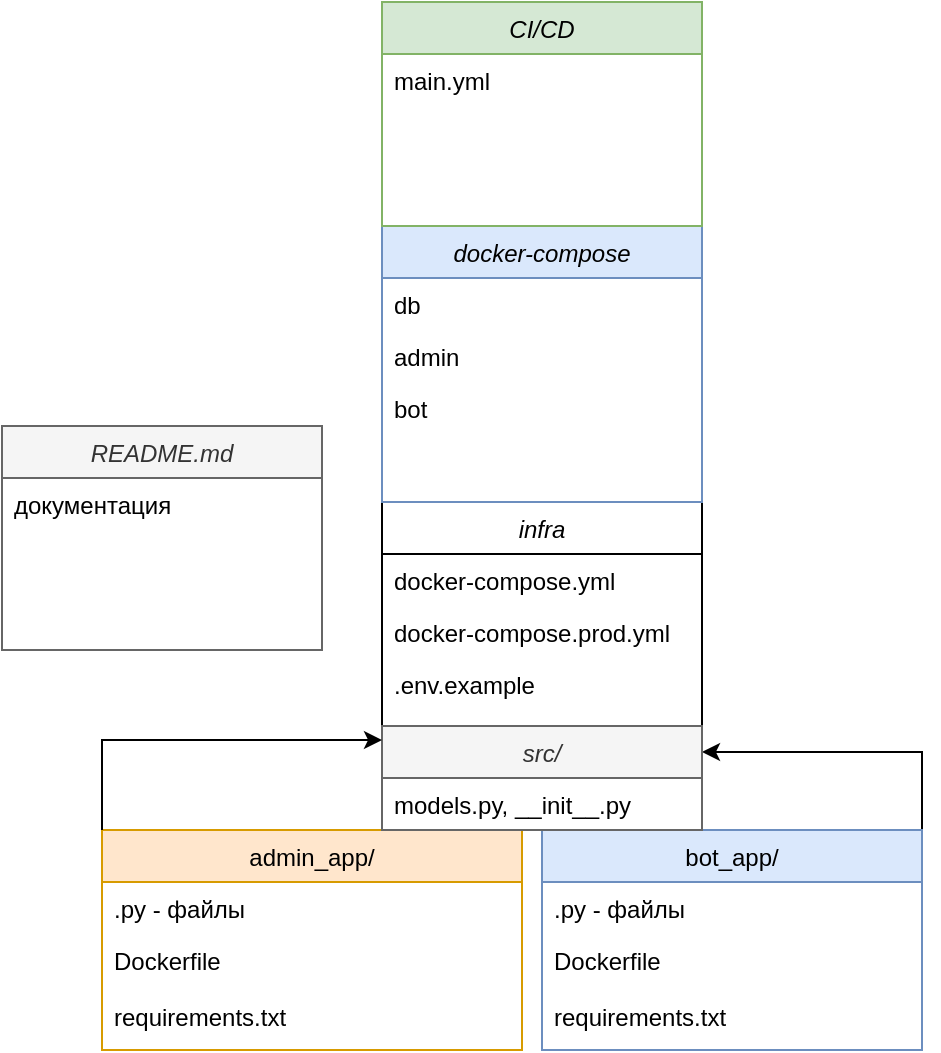 <mxfile version="24.8.3">
  <diagram id="C5RBs43oDa-KdzZeNtuy" name="Page-1">
    <mxGraphModel dx="2261" dy="1936" grid="1" gridSize="10" guides="1" tooltips="1" connect="1" arrows="1" fold="1" page="1" pageScale="1" pageWidth="827" pageHeight="1169" math="0" shadow="0">
      <root>
        <mxCell id="WIyWlLk6GJQsqaUBKTNV-0" />
        <mxCell id="WIyWlLk6GJQsqaUBKTNV-1" parent="WIyWlLk6GJQsqaUBKTNV-0" />
        <mxCell id="CAvU_40SLHTt-p6IWMHd-25" value="infra" style="swimlane;fontStyle=2;align=center;verticalAlign=top;childLayout=stackLayout;horizontal=1;startSize=26;horizontalStack=0;resizeParent=1;resizeLast=0;collapsible=1;marginBottom=0;rounded=0;shadow=0;strokeWidth=1;" parent="WIyWlLk6GJQsqaUBKTNV-1" vertex="1">
          <mxGeometry x="140" y="-202" width="160" height="112" as="geometry">
            <mxRectangle x="230" y="140" width="160" height="26" as="alternateBounds" />
          </mxGeometry>
        </mxCell>
        <mxCell id="CAvU_40SLHTt-p6IWMHd-27" value="docker-compose.yml" style="text;align=left;verticalAlign=top;spacingLeft=4;spacingRight=4;overflow=hidden;rotatable=0;points=[[0,0.5],[1,0.5]];portConstraint=eastwest;" parent="CAvU_40SLHTt-p6IWMHd-25" vertex="1">
          <mxGeometry y="26" width="160" height="26" as="geometry" />
        </mxCell>
        <mxCell id="1bFHIBWkEBh5QQL2PghH-0" value="docker-compose.prod.yml" style="text;align=left;verticalAlign=top;spacingLeft=4;spacingRight=4;overflow=hidden;rotatable=0;points=[[0,0.5],[1,0.5]];portConstraint=eastwest;" vertex="1" parent="CAvU_40SLHTt-p6IWMHd-25">
          <mxGeometry y="52" width="160" height="26" as="geometry" />
        </mxCell>
        <mxCell id="CAvU_40SLHTt-p6IWMHd-26" value=".env.example" style="text;align=left;verticalAlign=top;spacingLeft=4;spacingRight=4;overflow=hidden;rotatable=0;points=[[0,0.5],[1,0.5]];portConstraint=eastwest;" parent="CAvU_40SLHTt-p6IWMHd-25" vertex="1">
          <mxGeometry y="78" width="160" height="26" as="geometry" />
        </mxCell>
        <mxCell id="z-95PJJAZoojqxEaZamN-0" value="docker-compose" style="swimlane;fontStyle=2;align=center;verticalAlign=top;childLayout=stackLayout;horizontal=1;startSize=26;horizontalStack=0;resizeParent=1;resizeLast=0;collapsible=1;marginBottom=0;rounded=0;shadow=0;strokeWidth=1;fillColor=#dae8fc;strokeColor=#6c8ebf;" parent="WIyWlLk6GJQsqaUBKTNV-1" vertex="1">
          <mxGeometry x="140" y="-340" width="160" height="138" as="geometry">
            <mxRectangle x="230" y="140" width="160" height="26" as="alternateBounds" />
          </mxGeometry>
        </mxCell>
        <mxCell id="z-95PJJAZoojqxEaZamN-1" value="db" style="text;align=left;verticalAlign=top;spacingLeft=4;spacingRight=4;overflow=hidden;rotatable=0;points=[[0,0.5],[1,0.5]];portConstraint=eastwest;" parent="z-95PJJAZoojqxEaZamN-0" vertex="1">
          <mxGeometry y="26" width="160" height="26" as="geometry" />
        </mxCell>
        <mxCell id="z-95PJJAZoojqxEaZamN-2" value="admin" style="text;align=left;verticalAlign=top;spacingLeft=4;spacingRight=4;overflow=hidden;rotatable=0;points=[[0,0.5],[1,0.5]];portConstraint=eastwest;" parent="z-95PJJAZoojqxEaZamN-0" vertex="1">
          <mxGeometry y="52" width="160" height="26" as="geometry" />
        </mxCell>
        <mxCell id="z-95PJJAZoojqxEaZamN-3" value="bot" style="text;align=left;verticalAlign=top;spacingLeft=4;spacingRight=4;overflow=hidden;rotatable=0;points=[[0,0.5],[1,0.5]];portConstraint=eastwest;" parent="z-95PJJAZoojqxEaZamN-0" vertex="1">
          <mxGeometry y="78" width="160" height="26" as="geometry" />
        </mxCell>
        <mxCell id="1bFHIBWkEBh5QQL2PghH-32" style="edgeStyle=orthogonalEdgeStyle;rounded=0;orthogonalLoop=1;jettySize=auto;html=1;exitX=1;exitY=0;exitDx=0;exitDy=0;entryX=1;entryY=0.25;entryDx=0;entryDy=0;" edge="1" parent="WIyWlLk6GJQsqaUBKTNV-1" source="B64S4Pj46e-Hf1Z9Uk0C-13" target="1bFHIBWkEBh5QQL2PghH-18">
          <mxGeometry relative="1" as="geometry" />
        </mxCell>
        <object label="bot_app/" models.py="" id="B64S4Pj46e-Hf1Z9Uk0C-13">
          <mxCell style="swimlane;fontStyle=0;align=center;verticalAlign=top;childLayout=stackLayout;horizontal=1;startSize=26;horizontalStack=0;resizeParent=1;resizeLast=0;collapsible=1;marginBottom=0;rounded=0;shadow=0;strokeWidth=1;fillColor=#dae8fc;strokeColor=#6c8ebf;" parent="WIyWlLk6GJQsqaUBKTNV-1" vertex="1">
            <mxGeometry x="220" y="-38" width="190" height="110" as="geometry">
              <mxRectangle x="550" y="140" width="160" height="26" as="alternateBounds" />
            </mxGeometry>
          </mxCell>
        </object>
        <mxCell id="1bFHIBWkEBh5QQL2PghH-1" value=".py - файлы" style="text;align=left;verticalAlign=top;spacingLeft=4;spacingRight=4;overflow=hidden;rotatable=0;points=[[0,0.5],[1,0.5]];portConstraint=eastwest;" vertex="1" parent="B64S4Pj46e-Hf1Z9Uk0C-13">
          <mxGeometry y="26" width="190" height="26" as="geometry" />
        </mxCell>
        <mxCell id="CAvU_40SLHTt-p6IWMHd-28" value="Dockerfile" style="text;align=left;verticalAlign=top;spacingLeft=4;spacingRight=4;overflow=hidden;rotatable=0;points=[[0,0.5],[1,0.5]];portConstraint=eastwest;" parent="B64S4Pj46e-Hf1Z9Uk0C-13" vertex="1">
          <mxGeometry y="52" width="190" height="28" as="geometry" />
        </mxCell>
        <mxCell id="1bFHIBWkEBh5QQL2PghH-6" value="requirements.txt" style="text;align=left;verticalAlign=top;spacingLeft=4;spacingRight=4;overflow=hidden;rotatable=0;points=[[0,0.5],[1,0.5]];portConstraint=eastwest;" vertex="1" parent="B64S4Pj46e-Hf1Z9Uk0C-13">
          <mxGeometry y="80" width="190" height="26" as="geometry" />
        </mxCell>
        <object label="admin_app/" models.py="" id="B64S4Pj46e-Hf1Z9Uk0C-16">
          <mxCell style="swimlane;fontStyle=0;align=center;verticalAlign=top;childLayout=stackLayout;horizontal=1;startSize=26;horizontalStack=0;resizeParent=1;resizeLast=0;collapsible=1;marginBottom=0;rounded=0;shadow=0;strokeWidth=1;fillColor=#ffe6cc;strokeColor=#d79b00;" parent="WIyWlLk6GJQsqaUBKTNV-1" vertex="1">
            <mxGeometry y="-38" width="210" height="110" as="geometry">
              <mxRectangle x="550" y="140" width="160" height="26" as="alternateBounds" />
            </mxGeometry>
          </mxCell>
        </object>
        <mxCell id="B64S4Pj46e-Hf1Z9Uk0C-17" value=".py - файлы" style="text;align=left;verticalAlign=top;spacingLeft=4;spacingRight=4;overflow=hidden;rotatable=0;points=[[0,0.5],[1,0.5]];portConstraint=eastwest;" parent="B64S4Pj46e-Hf1Z9Uk0C-16" vertex="1">
          <mxGeometry y="26" width="210" height="26" as="geometry" />
        </mxCell>
        <mxCell id="B64S4Pj46e-Hf1Z9Uk0C-19" value="Dockerfile" style="text;align=left;verticalAlign=top;spacingLeft=4;spacingRight=4;overflow=hidden;rotatable=0;points=[[0,0.5],[1,0.5]];portConstraint=eastwest;" parent="B64S4Pj46e-Hf1Z9Uk0C-16" vertex="1">
          <mxGeometry y="52" width="210" height="28" as="geometry" />
        </mxCell>
        <mxCell id="1bFHIBWkEBh5QQL2PghH-5" value="requirements.txt" style="text;align=left;verticalAlign=top;spacingLeft=4;spacingRight=4;overflow=hidden;rotatable=0;points=[[0,0.5],[1,0.5]];portConstraint=eastwest;" vertex="1" parent="B64S4Pj46e-Hf1Z9Uk0C-16">
          <mxGeometry y="80" width="210" height="26" as="geometry" />
        </mxCell>
        <mxCell id="1bFHIBWkEBh5QQL2PghH-11" value="CI/CD" style="swimlane;fontStyle=2;align=center;verticalAlign=top;childLayout=stackLayout;horizontal=1;startSize=26;horizontalStack=0;resizeParent=1;resizeLast=0;collapsible=1;marginBottom=0;rounded=0;shadow=0;strokeWidth=1;fillColor=#d5e8d4;strokeColor=#82b366;" vertex="1" parent="WIyWlLk6GJQsqaUBKTNV-1">
          <mxGeometry x="140" y="-452" width="160" height="112" as="geometry">
            <mxRectangle x="230" y="140" width="160" height="26" as="alternateBounds" />
          </mxGeometry>
        </mxCell>
        <mxCell id="1bFHIBWkEBh5QQL2PghH-17" value="main.yml" style="text;align=left;verticalAlign=top;spacingLeft=4;spacingRight=4;overflow=hidden;rotatable=0;points=[[0,0.5],[1,0.5]];portConstraint=eastwest;" vertex="1" parent="1bFHIBWkEBh5QQL2PghH-11">
          <mxGeometry y="26" width="160" height="26" as="geometry" />
        </mxCell>
        <mxCell id="1bFHIBWkEBh5QQL2PghH-15" value="README.md" style="swimlane;fontStyle=2;align=center;verticalAlign=top;childLayout=stackLayout;horizontal=1;startSize=26;horizontalStack=0;resizeParent=1;resizeLast=0;collapsible=1;marginBottom=0;rounded=0;shadow=0;strokeWidth=1;fillColor=#f5f5f5;strokeColor=#666666;fontColor=#333333;" vertex="1" parent="WIyWlLk6GJQsqaUBKTNV-1">
          <mxGeometry x="-50" y="-240" width="160" height="112" as="geometry">
            <mxRectangle x="230" y="140" width="160" height="26" as="alternateBounds" />
          </mxGeometry>
        </mxCell>
        <mxCell id="1bFHIBWkEBh5QQL2PghH-16" value="документация" style="text;align=left;verticalAlign=top;spacingLeft=4;spacingRight=4;overflow=hidden;rotatable=0;points=[[0,0.5],[1,0.5]];portConstraint=eastwest;" vertex="1" parent="1bFHIBWkEBh5QQL2PghH-15">
          <mxGeometry y="26" width="160" height="26" as="geometry" />
        </mxCell>
        <mxCell id="1bFHIBWkEBh5QQL2PghH-18" value="src/" style="swimlane;fontStyle=2;align=center;verticalAlign=top;childLayout=stackLayout;horizontal=1;startSize=26;horizontalStack=0;resizeParent=1;resizeLast=0;collapsible=1;marginBottom=0;rounded=0;shadow=0;strokeWidth=1;fillColor=#f5f5f5;strokeColor=#666666;fontColor=#333333;" vertex="1" parent="WIyWlLk6GJQsqaUBKTNV-1">
          <mxGeometry x="140" y="-90" width="160" height="52" as="geometry">
            <mxRectangle x="230" y="140" width="160" height="26" as="alternateBounds" />
          </mxGeometry>
        </mxCell>
        <mxCell id="1bFHIBWkEBh5QQL2PghH-30" value="models.py, __init__.py" style="text;align=left;verticalAlign=top;spacingLeft=4;spacingRight=4;overflow=hidden;rotatable=0;points=[[0,0.5],[1,0.5]];portConstraint=eastwest;" vertex="1" parent="1bFHIBWkEBh5QQL2PghH-18">
          <mxGeometry y="26" width="160" height="26" as="geometry" />
        </mxCell>
        <mxCell id="1bFHIBWkEBh5QQL2PghH-33" style="edgeStyle=orthogonalEdgeStyle;rounded=0;orthogonalLoop=1;jettySize=auto;html=1;exitX=0;exitY=0;exitDx=0;exitDy=0;entryX=0;entryY=0.135;entryDx=0;entryDy=0;entryPerimeter=0;" edge="1" parent="WIyWlLk6GJQsqaUBKTNV-1" source="B64S4Pj46e-Hf1Z9Uk0C-16" target="1bFHIBWkEBh5QQL2PghH-18">
          <mxGeometry relative="1" as="geometry" />
        </mxCell>
      </root>
    </mxGraphModel>
  </diagram>
</mxfile>

